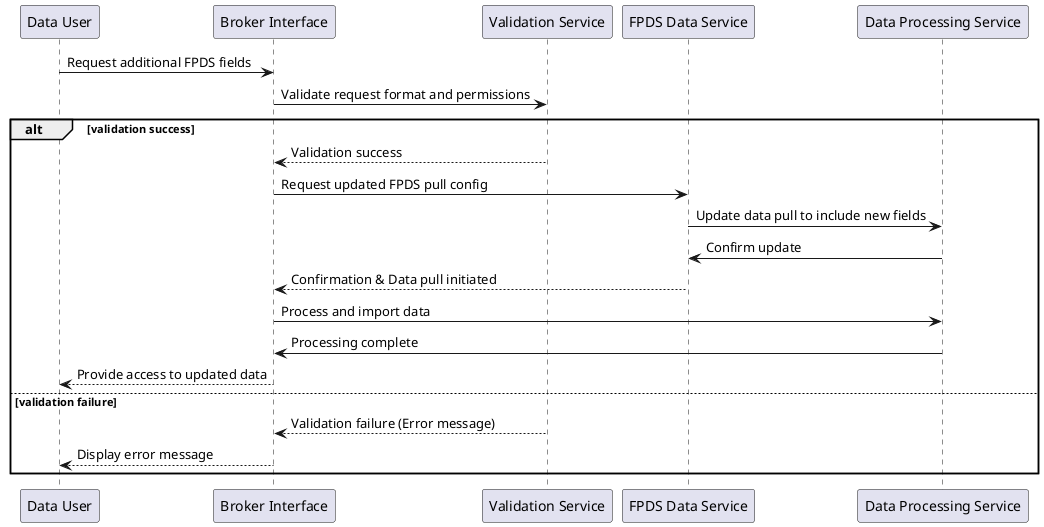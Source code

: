 @startuml
participant "Data User" as user
participant "Broker Interface" as interface
participant "Validation Service" as validation
participant "FPDS Data Service" as fpds
participant "Data Processing Service" as processing

user -> interface : Request additional FPDS fields
interface -> validation : Validate request format and permissions
alt validation success
    validation --> interface : Validation success
    interface -> fpds : Request updated FPDS pull config
    fpds -> processing : Update data pull to include new fields
    processing -> fpds : Confirm update
    fpds --> interface : Confirmation & Data pull initiated
    interface -> processing : Process and import data
    processing -> interface : Processing complete
    interface --> user : Provide access to updated data
else validation failure
    validation --> interface : Validation failure (Error message)
    interface --> user : Display error message
end
@enduml